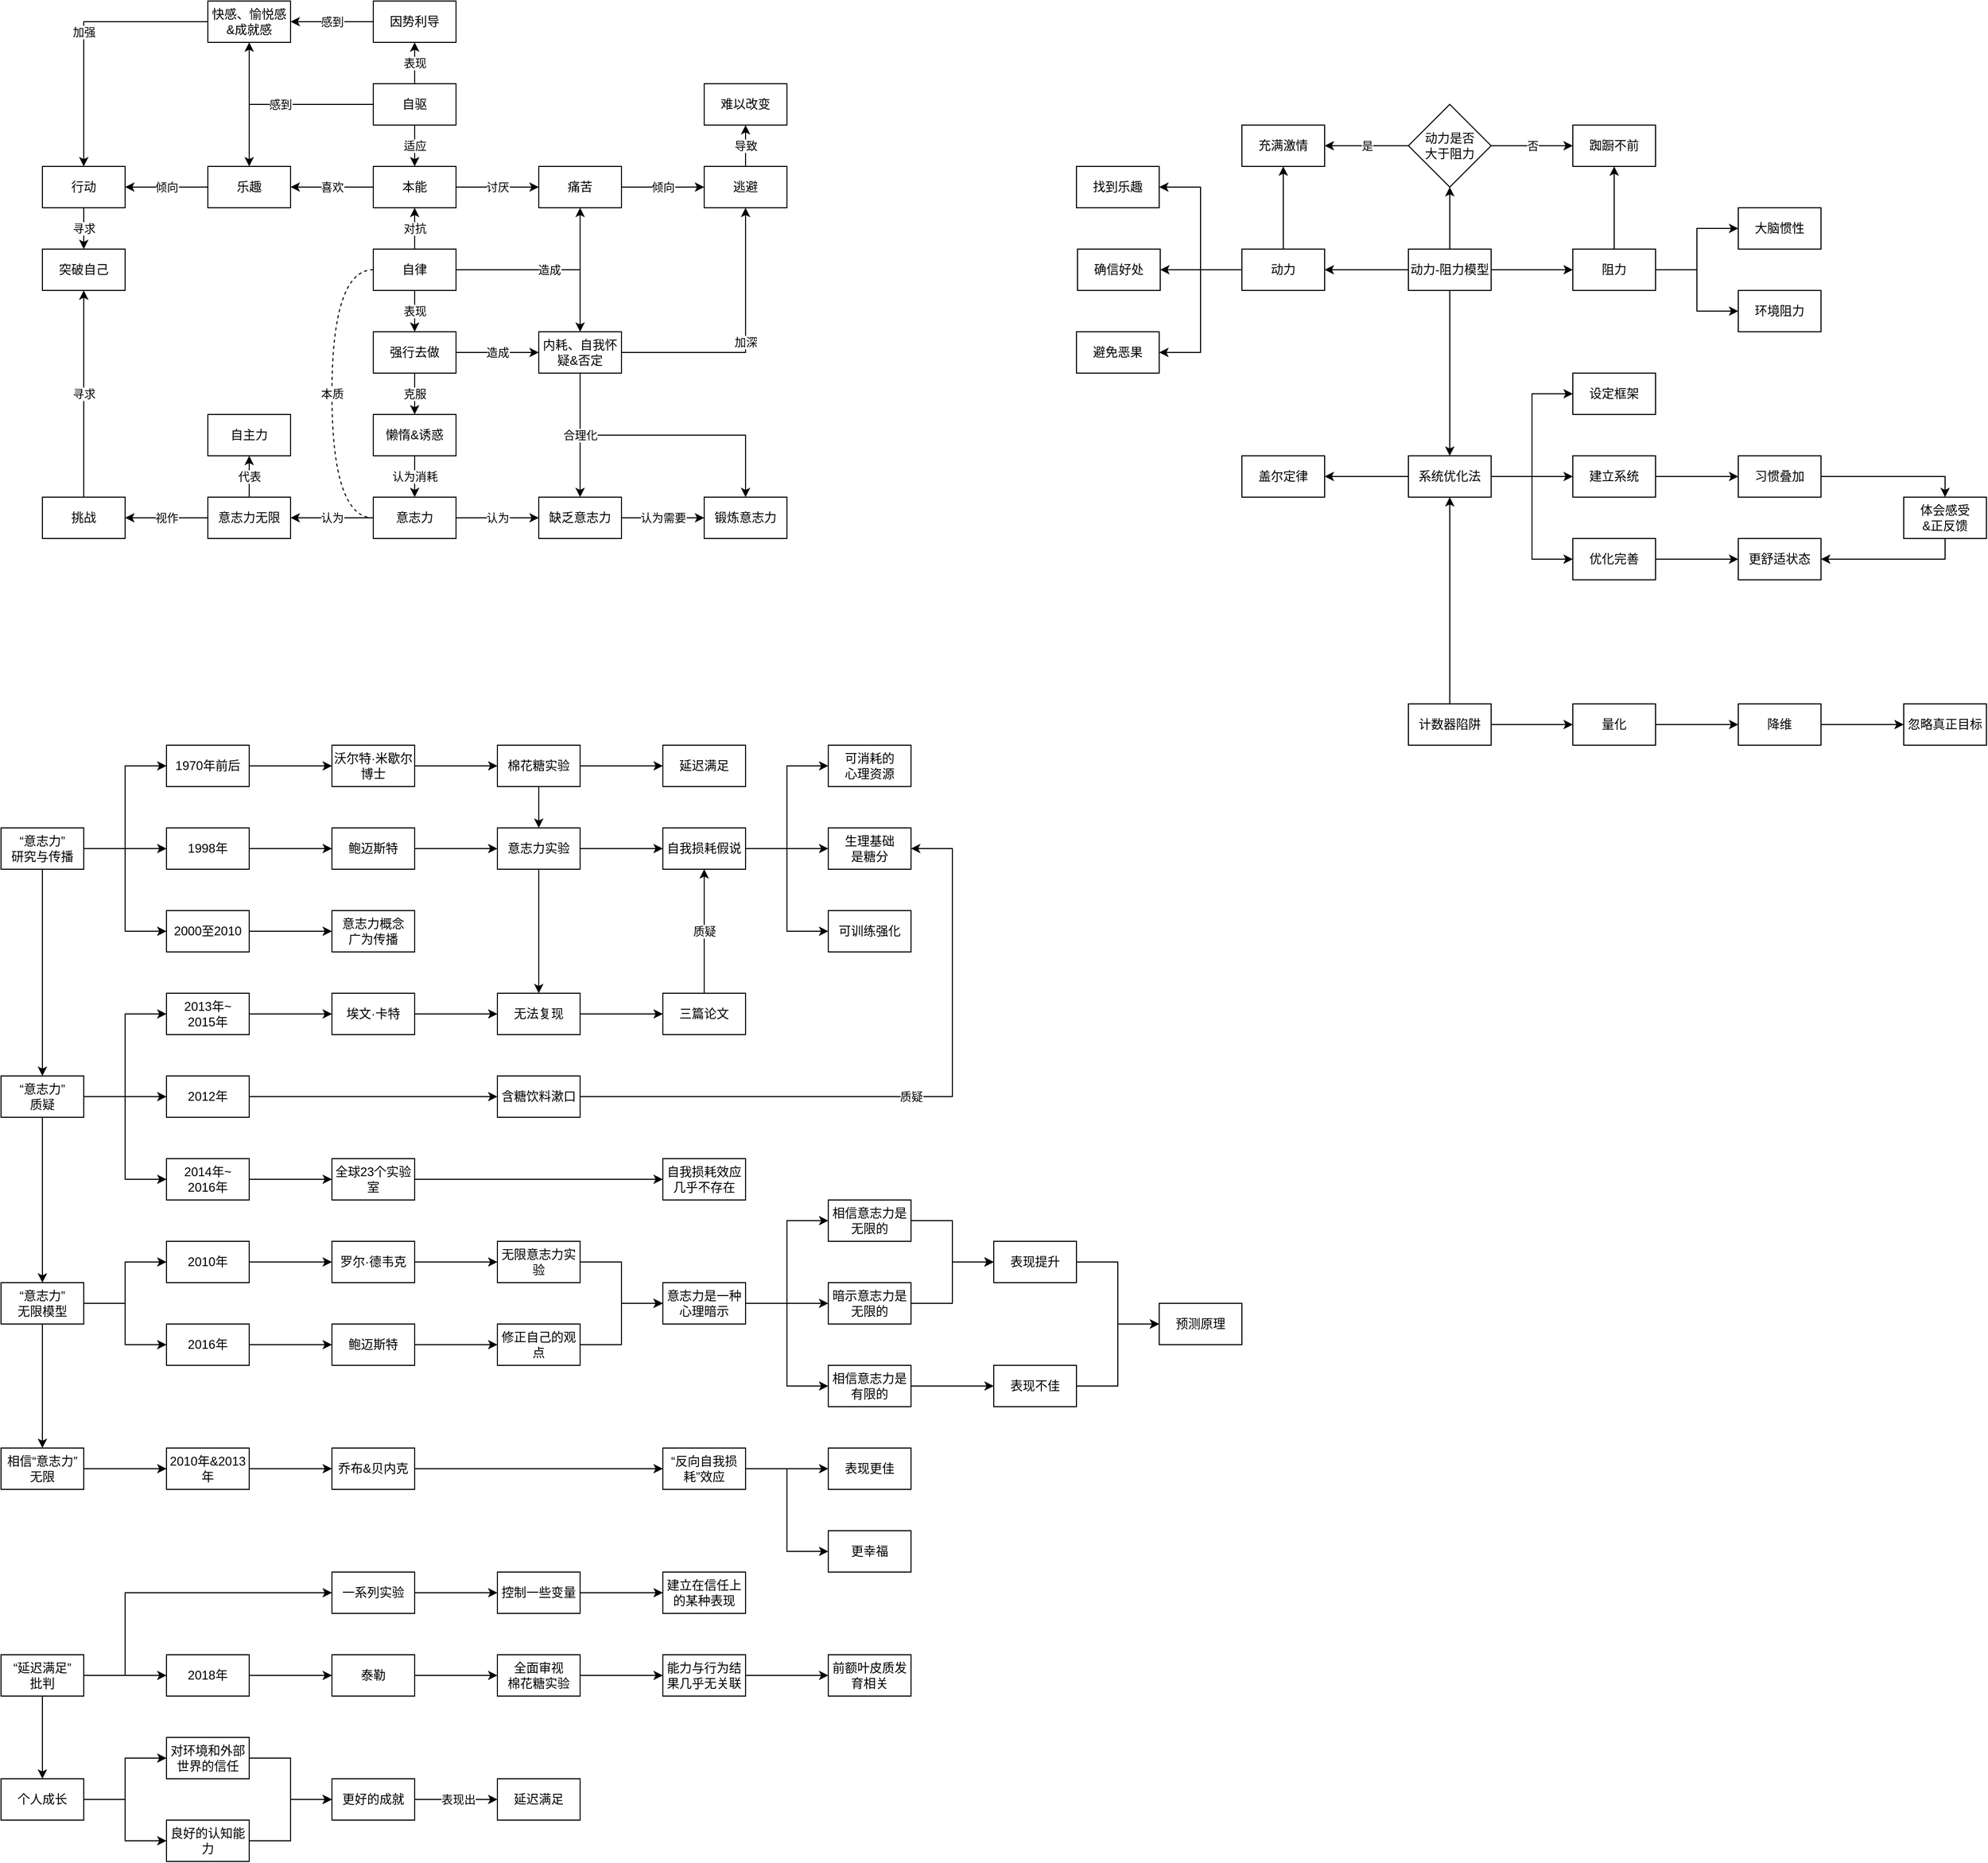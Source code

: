 <mxfile version="24.2.5" type="github">
  <diagram name="第 1 页" id="vI0Hot8flg9EuHW8-VnE">
    <mxGraphModel dx="1020" dy="711" grid="1" gridSize="10" guides="1" tooltips="1" connect="1" arrows="1" fold="1" page="1" pageScale="1" pageWidth="827" pageHeight="1169" math="0" shadow="0">
      <root>
        <mxCell id="0" />
        <mxCell id="1" parent="0" />
        <mxCell id="5wOt3SKDSh1R5U5241EJ-4" value="喜欢" style="edgeStyle=orthogonalEdgeStyle;rounded=0;orthogonalLoop=1;jettySize=auto;html=1;" parent="1" source="5wOt3SKDSh1R5U5241EJ-1" target="5wOt3SKDSh1R5U5241EJ-2" edge="1">
          <mxGeometry relative="1" as="geometry" />
        </mxCell>
        <mxCell id="5wOt3SKDSh1R5U5241EJ-7" value="讨厌" style="edgeStyle=orthogonalEdgeStyle;rounded=0;orthogonalLoop=1;jettySize=auto;html=1;" parent="1" source="5wOt3SKDSh1R5U5241EJ-1" target="5wOt3SKDSh1R5U5241EJ-3" edge="1">
          <mxGeometry relative="1" as="geometry" />
        </mxCell>
        <mxCell id="5wOt3SKDSh1R5U5241EJ-1" value="本能" style="rounded=0;whiteSpace=wrap;html=1;" parent="1" vertex="1">
          <mxGeometry x="520" y="240" width="80" height="40" as="geometry" />
        </mxCell>
        <mxCell id="5wOt3SKDSh1R5U5241EJ-31" value="倾向" style="edgeStyle=orthogonalEdgeStyle;rounded=0;orthogonalLoop=1;jettySize=auto;html=1;" parent="1" source="5wOt3SKDSh1R5U5241EJ-2" target="5wOt3SKDSh1R5U5241EJ-5" edge="1">
          <mxGeometry relative="1" as="geometry" />
        </mxCell>
        <mxCell id="5wOt3SKDSh1R5U5241EJ-2" value="乐趣" style="rounded=0;whiteSpace=wrap;html=1;" parent="1" vertex="1">
          <mxGeometry x="360" y="240" width="80" height="40" as="geometry" />
        </mxCell>
        <mxCell id="5wOt3SKDSh1R5U5241EJ-9" value="倾向" style="edgeStyle=orthogonalEdgeStyle;rounded=0;orthogonalLoop=1;jettySize=auto;html=1;" parent="1" source="5wOt3SKDSh1R5U5241EJ-3" target="5wOt3SKDSh1R5U5241EJ-8" edge="1">
          <mxGeometry relative="1" as="geometry" />
        </mxCell>
        <mxCell id="5wOt3SKDSh1R5U5241EJ-3" value="痛苦" style="rounded=0;whiteSpace=wrap;html=1;" parent="1" vertex="1">
          <mxGeometry x="680" y="240" width="80" height="40" as="geometry" />
        </mxCell>
        <mxCell id="5wOt3SKDSh1R5U5241EJ-41" value="寻求" style="edgeStyle=orthogonalEdgeStyle;rounded=0;orthogonalLoop=1;jettySize=auto;html=1;" parent="1" source="5wOt3SKDSh1R5U5241EJ-5" target="5wOt3SKDSh1R5U5241EJ-26" edge="1">
          <mxGeometry relative="1" as="geometry" />
        </mxCell>
        <mxCell id="5wOt3SKDSh1R5U5241EJ-5" value="行动" style="rounded=0;whiteSpace=wrap;html=1;" parent="1" vertex="1">
          <mxGeometry x="200" y="240" width="80" height="40" as="geometry" />
        </mxCell>
        <mxCell id="5wOt3SKDSh1R5U5241EJ-23" value="导致" style="edgeStyle=orthogonalEdgeStyle;rounded=0;orthogonalLoop=1;jettySize=auto;html=1;" parent="1" source="5wOt3SKDSh1R5U5241EJ-8" target="5wOt3SKDSh1R5U5241EJ-22" edge="1">
          <mxGeometry relative="1" as="geometry" />
        </mxCell>
        <mxCell id="5wOt3SKDSh1R5U5241EJ-8" value="逃避" style="rounded=0;whiteSpace=wrap;html=1;" parent="1" vertex="1">
          <mxGeometry x="840" y="240" width="80" height="40" as="geometry" />
        </mxCell>
        <mxCell id="5wOt3SKDSh1R5U5241EJ-11" value="对抗" style="edgeStyle=orthogonalEdgeStyle;rounded=0;orthogonalLoop=1;jettySize=auto;html=1;entryX=0.5;entryY=1;entryDx=0;entryDy=0;" parent="1" source="5wOt3SKDSh1R5U5241EJ-10" target="5wOt3SKDSh1R5U5241EJ-1" edge="1">
          <mxGeometry relative="1" as="geometry" />
        </mxCell>
        <mxCell id="5wOt3SKDSh1R5U5241EJ-16" value="表现" style="edgeStyle=orthogonalEdgeStyle;rounded=0;orthogonalLoop=1;jettySize=auto;html=1;" parent="1" source="5wOt3SKDSh1R5U5241EJ-10" target="5wOt3SKDSh1R5U5241EJ-15" edge="1">
          <mxGeometry relative="1" as="geometry" />
        </mxCell>
        <mxCell id="5wOt3SKDSh1R5U5241EJ-19" style="edgeStyle=orthogonalEdgeStyle;rounded=0;orthogonalLoop=1;jettySize=auto;html=1;" parent="1" source="5wOt3SKDSh1R5U5241EJ-10" target="5wOt3SKDSh1R5U5241EJ-3" edge="1">
          <mxGeometry relative="1" as="geometry" />
        </mxCell>
        <mxCell id="5wOt3SKDSh1R5U5241EJ-20" value="造成" style="edgeStyle=orthogonalEdgeStyle;rounded=0;orthogonalLoop=1;jettySize=auto;html=1;" parent="1" source="5wOt3SKDSh1R5U5241EJ-10" target="5wOt3SKDSh1R5U5241EJ-17" edge="1">
          <mxGeometry relative="1" as="geometry" />
        </mxCell>
        <mxCell id="5wOt3SKDSh1R5U5241EJ-56" value="本质" style="edgeStyle=orthogonalEdgeStyle;rounded=0;orthogonalLoop=1;jettySize=auto;html=1;entryX=0;entryY=0.5;entryDx=0;entryDy=0;curved=1;dashed=1;exitX=0;exitY=0.5;exitDx=0;exitDy=0;endArrow=none;endFill=0;" parent="1" source="5wOt3SKDSh1R5U5241EJ-10" target="5wOt3SKDSh1R5U5241EJ-42" edge="1">
          <mxGeometry relative="1" as="geometry">
            <Array as="points">
              <mxPoint x="480" y="340" />
              <mxPoint x="480" y="580" />
            </Array>
          </mxGeometry>
        </mxCell>
        <mxCell id="5wOt3SKDSh1R5U5241EJ-10" value="自律" style="rounded=0;whiteSpace=wrap;html=1;" parent="1" vertex="1">
          <mxGeometry x="520" y="320" width="80" height="40" as="geometry" />
        </mxCell>
        <mxCell id="5wOt3SKDSh1R5U5241EJ-40" value="造成" style="edgeStyle=orthogonalEdgeStyle;rounded=0;orthogonalLoop=1;jettySize=auto;html=1;" parent="1" source="5wOt3SKDSh1R5U5241EJ-15" target="5wOt3SKDSh1R5U5241EJ-17" edge="1">
          <mxGeometry relative="1" as="geometry" />
        </mxCell>
        <mxCell id="5wOt3SKDSh1R5U5241EJ-50" value="克服" style="edgeStyle=orthogonalEdgeStyle;rounded=0;orthogonalLoop=1;jettySize=auto;html=1;" parent="1" source="5wOt3SKDSh1R5U5241EJ-15" target="5wOt3SKDSh1R5U5241EJ-45" edge="1">
          <mxGeometry relative="1" as="geometry" />
        </mxCell>
        <mxCell id="5wOt3SKDSh1R5U5241EJ-15" value="强行去做" style="rounded=0;whiteSpace=wrap;html=1;" parent="1" vertex="1">
          <mxGeometry x="520" y="400" width="80" height="40" as="geometry" />
        </mxCell>
        <mxCell id="5wOt3SKDSh1R5U5241EJ-30" value="加深" style="edgeStyle=orthogonalEdgeStyle;rounded=0;orthogonalLoop=1;jettySize=auto;html=1;entryX=0.5;entryY=1;entryDx=0;entryDy=0;" parent="1" source="5wOt3SKDSh1R5U5241EJ-17" target="5wOt3SKDSh1R5U5241EJ-8" edge="1">
          <mxGeometry relative="1" as="geometry" />
        </mxCell>
        <mxCell id="CYXBkTmdqxuOigH0eTCY-18" style="edgeStyle=orthogonalEdgeStyle;rounded=0;orthogonalLoop=1;jettySize=auto;html=1;" parent="1" source="5wOt3SKDSh1R5U5241EJ-17" target="CYXBkTmdqxuOigH0eTCY-16" edge="1">
          <mxGeometry relative="1" as="geometry">
            <Array as="points">
              <mxPoint x="720" y="500" />
              <mxPoint x="880" y="500" />
            </Array>
          </mxGeometry>
        </mxCell>
        <mxCell id="5wOt3SKDSh1R5U5241EJ-17" value="内耗、自我怀疑&amp;amp;否定" style="rounded=0;whiteSpace=wrap;html=1;" parent="1" vertex="1">
          <mxGeometry x="680" y="400" width="80" height="40" as="geometry" />
        </mxCell>
        <mxCell id="5wOt3SKDSh1R5U5241EJ-22" value="难以改变" style="rounded=0;whiteSpace=wrap;html=1;" parent="1" vertex="1">
          <mxGeometry x="840" y="160" width="80" height="40" as="geometry" />
        </mxCell>
        <mxCell id="5wOt3SKDSh1R5U5241EJ-25" value="适应" style="edgeStyle=orthogonalEdgeStyle;rounded=0;orthogonalLoop=1;jettySize=auto;html=1;" parent="1" source="5wOt3SKDSh1R5U5241EJ-24" target="5wOt3SKDSh1R5U5241EJ-1" edge="1">
          <mxGeometry relative="1" as="geometry" />
        </mxCell>
        <mxCell id="5wOt3SKDSh1R5U5241EJ-29" value="表现" style="edgeStyle=orthogonalEdgeStyle;rounded=0;orthogonalLoop=1;jettySize=auto;html=1;" parent="1" source="5wOt3SKDSh1R5U5241EJ-24" target="5wOt3SKDSh1R5U5241EJ-28" edge="1">
          <mxGeometry relative="1" as="geometry" />
        </mxCell>
        <mxCell id="5wOt3SKDSh1R5U5241EJ-34" style="edgeStyle=orthogonalEdgeStyle;rounded=0;orthogonalLoop=1;jettySize=auto;html=1;" parent="1" source="5wOt3SKDSh1R5U5241EJ-24" target="5wOt3SKDSh1R5U5241EJ-33" edge="1">
          <mxGeometry relative="1" as="geometry" />
        </mxCell>
        <mxCell id="5wOt3SKDSh1R5U5241EJ-35" value="感到" style="edgeStyle=orthogonalEdgeStyle;rounded=0;orthogonalLoop=1;jettySize=auto;html=1;" parent="1" source="5wOt3SKDSh1R5U5241EJ-24" target="5wOt3SKDSh1R5U5241EJ-2" edge="1">
          <mxGeometry relative="1" as="geometry" />
        </mxCell>
        <mxCell id="5wOt3SKDSh1R5U5241EJ-24" value="自驱" style="rounded=0;whiteSpace=wrap;html=1;" parent="1" vertex="1">
          <mxGeometry x="520" y="160" width="80" height="40" as="geometry" />
        </mxCell>
        <mxCell id="5wOt3SKDSh1R5U5241EJ-26" value="突破自己" style="rounded=0;whiteSpace=wrap;html=1;" parent="1" vertex="1">
          <mxGeometry x="200" y="320" width="80" height="40" as="geometry" />
        </mxCell>
        <mxCell id="5wOt3SKDSh1R5U5241EJ-39" value="感到" style="edgeStyle=orthogonalEdgeStyle;rounded=0;orthogonalLoop=1;jettySize=auto;html=1;" parent="1" source="5wOt3SKDSh1R5U5241EJ-28" target="5wOt3SKDSh1R5U5241EJ-33" edge="1">
          <mxGeometry relative="1" as="geometry">
            <mxPoint as="offset" />
          </mxGeometry>
        </mxCell>
        <mxCell id="5wOt3SKDSh1R5U5241EJ-28" value="因势利导" style="rounded=0;whiteSpace=wrap;html=1;" parent="1" vertex="1">
          <mxGeometry x="520" y="80" width="80" height="40" as="geometry" />
        </mxCell>
        <mxCell id="5wOt3SKDSh1R5U5241EJ-37" value="加强" style="edgeStyle=orthogonalEdgeStyle;rounded=0;orthogonalLoop=1;jettySize=auto;html=1;entryX=0.5;entryY=0;entryDx=0;entryDy=0;" parent="1" source="5wOt3SKDSh1R5U5241EJ-33" target="5wOt3SKDSh1R5U5241EJ-5" edge="1">
          <mxGeometry relative="1" as="geometry" />
        </mxCell>
        <mxCell id="5wOt3SKDSh1R5U5241EJ-33" value="快感、愉悦感&amp;amp;成就感" style="rounded=0;whiteSpace=wrap;html=1;" parent="1" vertex="1">
          <mxGeometry x="360" y="80" width="80" height="40" as="geometry" />
        </mxCell>
        <mxCell id="5wOt3SKDSh1R5U5241EJ-54" value="认为" style="edgeStyle=orthogonalEdgeStyle;rounded=0;orthogonalLoop=1;jettySize=auto;html=1;" parent="1" source="5wOt3SKDSh1R5U5241EJ-42" target="5wOt3SKDSh1R5U5241EJ-52" edge="1">
          <mxGeometry relative="1" as="geometry" />
        </mxCell>
        <mxCell id="CYXBkTmdqxuOigH0eTCY-25" value="认为" style="edgeStyle=orthogonalEdgeStyle;rounded=0;orthogonalLoop=1;jettySize=auto;html=1;" parent="1" source="5wOt3SKDSh1R5U5241EJ-42" target="CYXBkTmdqxuOigH0eTCY-19" edge="1">
          <mxGeometry relative="1" as="geometry" />
        </mxCell>
        <mxCell id="5wOt3SKDSh1R5U5241EJ-42" value="意志力" style="rounded=0;whiteSpace=wrap;html=1;" parent="1" vertex="1">
          <mxGeometry x="520" y="560" width="80" height="40" as="geometry" />
        </mxCell>
        <mxCell id="5wOt3SKDSh1R5U5241EJ-51" value="认为消耗" style="edgeStyle=orthogonalEdgeStyle;rounded=0;orthogonalLoop=1;jettySize=auto;html=1;entryX=0.5;entryY=0;entryDx=0;entryDy=0;" parent="1" source="5wOt3SKDSh1R5U5241EJ-45" target="5wOt3SKDSh1R5U5241EJ-42" edge="1">
          <mxGeometry relative="1" as="geometry" />
        </mxCell>
        <mxCell id="5wOt3SKDSh1R5U5241EJ-45" value="懒惰&amp;amp;诱惑" style="rounded=0;whiteSpace=wrap;html=1;" parent="1" vertex="1">
          <mxGeometry x="520" y="480" width="80" height="40" as="geometry" />
        </mxCell>
        <mxCell id="iqPyQYdThvnjUmFii1H7-35" value="认为需要" style="edgeStyle=orthogonalEdgeStyle;rounded=0;orthogonalLoop=1;jettySize=auto;html=1;" parent="1" source="5wOt3SKDSh1R5U5241EJ-52" target="CYXBkTmdqxuOigH0eTCY-16" edge="1">
          <mxGeometry relative="1" as="geometry" />
        </mxCell>
        <mxCell id="5wOt3SKDSh1R5U5241EJ-52" value="缺乏意志力" style="rounded=0;whiteSpace=wrap;html=1;" parent="1" vertex="1">
          <mxGeometry x="680" y="560" width="80" height="40" as="geometry" />
        </mxCell>
        <mxCell id="r_JY-nAluyDko84ScY_F-2" style="edgeStyle=orthogonalEdgeStyle;rounded=0;orthogonalLoop=1;jettySize=auto;html=1;entryX=0;entryY=0.5;entryDx=0;entryDy=0;" parent="1" source="5wOt3SKDSh1R5U5241EJ-58" target="5wOt3SKDSh1R5U5241EJ-59" edge="1">
          <mxGeometry relative="1" as="geometry" />
        </mxCell>
        <mxCell id="r_JY-nAluyDko84ScY_F-3" style="edgeStyle=orthogonalEdgeStyle;rounded=0;orthogonalLoop=1;jettySize=auto;html=1;" parent="1" source="5wOt3SKDSh1R5U5241EJ-58" target="5wOt3SKDSh1R5U5241EJ-60" edge="1">
          <mxGeometry relative="1" as="geometry" />
        </mxCell>
        <mxCell id="r_JY-nAluyDko84ScY_F-4" style="edgeStyle=orthogonalEdgeStyle;rounded=0;orthogonalLoop=1;jettySize=auto;html=1;entryX=0;entryY=0.5;entryDx=0;entryDy=0;" parent="1" source="5wOt3SKDSh1R5U5241EJ-58" target="5wOt3SKDSh1R5U5241EJ-61" edge="1">
          <mxGeometry relative="1" as="geometry" />
        </mxCell>
        <mxCell id="CYXBkTmdqxuOigH0eTCY-27" style="edgeStyle=orthogonalEdgeStyle;rounded=0;orthogonalLoop=1;jettySize=auto;html=1;" parent="1" source="5wOt3SKDSh1R5U5241EJ-58" target="r_JY-nAluyDko84ScY_F-55" edge="1">
          <mxGeometry relative="1" as="geometry" />
        </mxCell>
        <mxCell id="5wOt3SKDSh1R5U5241EJ-58" value="“意志力”&lt;br&gt;研究与传播" style="rounded=0;whiteSpace=wrap;html=1;" parent="1" vertex="1">
          <mxGeometry x="160" y="880" width="80" height="40" as="geometry" />
        </mxCell>
        <mxCell id="5wOt3SKDSh1R5U5241EJ-73" style="edgeStyle=orthogonalEdgeStyle;rounded=0;orthogonalLoop=1;jettySize=auto;html=1;" parent="1" source="5wOt3SKDSh1R5U5241EJ-59" target="5wOt3SKDSh1R5U5241EJ-62" edge="1">
          <mxGeometry relative="1" as="geometry" />
        </mxCell>
        <mxCell id="5wOt3SKDSh1R5U5241EJ-59" value="1970年前后" style="rounded=0;whiteSpace=wrap;html=1;" parent="1" vertex="1">
          <mxGeometry x="320" y="800" width="80" height="40" as="geometry" />
        </mxCell>
        <mxCell id="5wOt3SKDSh1R5U5241EJ-70" style="edgeStyle=orthogonalEdgeStyle;rounded=0;orthogonalLoop=1;jettySize=auto;html=1;" parent="1" source="5wOt3SKDSh1R5U5241EJ-60" target="5wOt3SKDSh1R5U5241EJ-65" edge="1">
          <mxGeometry relative="1" as="geometry" />
        </mxCell>
        <mxCell id="5wOt3SKDSh1R5U5241EJ-60" value="1998年" style="rounded=0;whiteSpace=wrap;html=1;" parent="1" vertex="1">
          <mxGeometry x="320" y="880" width="80" height="40" as="geometry" />
        </mxCell>
        <mxCell id="5wOt3SKDSh1R5U5241EJ-69" style="edgeStyle=orthogonalEdgeStyle;rounded=0;orthogonalLoop=1;jettySize=auto;html=1;entryX=0;entryY=0.5;entryDx=0;entryDy=0;" parent="1" source="5wOt3SKDSh1R5U5241EJ-61" target="5wOt3SKDSh1R5U5241EJ-68" edge="1">
          <mxGeometry relative="1" as="geometry" />
        </mxCell>
        <mxCell id="5wOt3SKDSh1R5U5241EJ-61" value="2000至2010" style="rounded=0;whiteSpace=wrap;html=1;" parent="1" vertex="1">
          <mxGeometry x="320" y="960" width="80" height="40" as="geometry" />
        </mxCell>
        <mxCell id="5wOt3SKDSh1R5U5241EJ-74" style="edgeStyle=orthogonalEdgeStyle;rounded=0;orthogonalLoop=1;jettySize=auto;html=1;" parent="1" source="5wOt3SKDSh1R5U5241EJ-62" target="5wOt3SKDSh1R5U5241EJ-63" edge="1">
          <mxGeometry relative="1" as="geometry" />
        </mxCell>
        <mxCell id="5wOt3SKDSh1R5U5241EJ-62" value="沃尔特·米歇尔博士" style="rounded=0;whiteSpace=wrap;html=1;" parent="1" vertex="1">
          <mxGeometry x="480" y="800" width="80" height="40" as="geometry" />
        </mxCell>
        <mxCell id="5wOt3SKDSh1R5U5241EJ-75" style="edgeStyle=orthogonalEdgeStyle;rounded=0;orthogonalLoop=1;jettySize=auto;html=1;" parent="1" source="5wOt3SKDSh1R5U5241EJ-63" target="5wOt3SKDSh1R5U5241EJ-64" edge="1">
          <mxGeometry relative="1" as="geometry" />
        </mxCell>
        <mxCell id="5wOt3SKDSh1R5U5241EJ-76" style="edgeStyle=orthogonalEdgeStyle;rounded=0;orthogonalLoop=1;jettySize=auto;html=1;" parent="1" source="5wOt3SKDSh1R5U5241EJ-63" target="5wOt3SKDSh1R5U5241EJ-67" edge="1">
          <mxGeometry relative="1" as="geometry" />
        </mxCell>
        <mxCell id="5wOt3SKDSh1R5U5241EJ-63" value="棉花糖实验" style="rounded=0;whiteSpace=wrap;html=1;" parent="1" vertex="1">
          <mxGeometry x="640" y="800" width="80" height="40" as="geometry" />
        </mxCell>
        <mxCell id="5wOt3SKDSh1R5U5241EJ-64" value="延迟满足" style="rounded=0;whiteSpace=wrap;html=1;" parent="1" vertex="1">
          <mxGeometry x="800" y="800" width="80" height="40" as="geometry" />
        </mxCell>
        <mxCell id="5wOt3SKDSh1R5U5241EJ-71" style="edgeStyle=orthogonalEdgeStyle;rounded=0;orthogonalLoop=1;jettySize=auto;html=1;entryX=0;entryY=0.5;entryDx=0;entryDy=0;" parent="1" source="5wOt3SKDSh1R5U5241EJ-65" target="5wOt3SKDSh1R5U5241EJ-67" edge="1">
          <mxGeometry relative="1" as="geometry" />
        </mxCell>
        <mxCell id="5wOt3SKDSh1R5U5241EJ-65" value="鲍迈斯特" style="rounded=0;whiteSpace=wrap;html=1;" parent="1" vertex="1">
          <mxGeometry x="480" y="880" width="80" height="40" as="geometry" />
        </mxCell>
        <mxCell id="5wOt3SKDSh1R5U5241EJ-81" style="edgeStyle=orthogonalEdgeStyle;rounded=0;orthogonalLoop=1;jettySize=auto;html=1;entryX=0;entryY=0.5;entryDx=0;entryDy=0;" parent="1" source="5wOt3SKDSh1R5U5241EJ-66" target="5wOt3SKDSh1R5U5241EJ-78" edge="1">
          <mxGeometry relative="1" as="geometry" />
        </mxCell>
        <mxCell id="5wOt3SKDSh1R5U5241EJ-82" style="edgeStyle=orthogonalEdgeStyle;rounded=0;orthogonalLoop=1;jettySize=auto;html=1;" parent="1" source="5wOt3SKDSh1R5U5241EJ-66" target="5wOt3SKDSh1R5U5241EJ-79" edge="1">
          <mxGeometry relative="1" as="geometry" />
        </mxCell>
        <mxCell id="5wOt3SKDSh1R5U5241EJ-83" style="edgeStyle=orthogonalEdgeStyle;rounded=0;orthogonalLoop=1;jettySize=auto;html=1;entryX=0;entryY=0.5;entryDx=0;entryDy=0;" parent="1" source="5wOt3SKDSh1R5U5241EJ-66" target="5wOt3SKDSh1R5U5241EJ-80" edge="1">
          <mxGeometry relative="1" as="geometry" />
        </mxCell>
        <mxCell id="5wOt3SKDSh1R5U5241EJ-66" value="自我损耗假说" style="rounded=0;whiteSpace=wrap;html=1;" parent="1" vertex="1">
          <mxGeometry x="800" y="880" width="80" height="40" as="geometry" />
        </mxCell>
        <mxCell id="5wOt3SKDSh1R5U5241EJ-72" style="edgeStyle=orthogonalEdgeStyle;rounded=0;orthogonalLoop=1;jettySize=auto;html=1;entryX=0;entryY=0.5;entryDx=0;entryDy=0;" parent="1" source="5wOt3SKDSh1R5U5241EJ-67" target="5wOt3SKDSh1R5U5241EJ-66" edge="1">
          <mxGeometry relative="1" as="geometry" />
        </mxCell>
        <mxCell id="r_JY-nAluyDko84ScY_F-9" style="edgeStyle=orthogonalEdgeStyle;rounded=0;orthogonalLoop=1;jettySize=auto;html=1;" parent="1" source="5wOt3SKDSh1R5U5241EJ-67" target="r_JY-nAluyDko84ScY_F-7" edge="1">
          <mxGeometry relative="1" as="geometry" />
        </mxCell>
        <mxCell id="5wOt3SKDSh1R5U5241EJ-67" value="意志力实验" style="rounded=0;whiteSpace=wrap;html=1;" parent="1" vertex="1">
          <mxGeometry x="640" y="880" width="80" height="40" as="geometry" />
        </mxCell>
        <mxCell id="5wOt3SKDSh1R5U5241EJ-68" value="意志力概念&lt;br&gt;广为传播" style="rounded=0;whiteSpace=wrap;html=1;" parent="1" vertex="1">
          <mxGeometry x="480" y="960" width="80" height="40" as="geometry" />
        </mxCell>
        <mxCell id="5wOt3SKDSh1R5U5241EJ-78" value="可消耗的&lt;br&gt;心理资源" style="rounded=0;whiteSpace=wrap;html=1;" parent="1" vertex="1">
          <mxGeometry x="960" y="800" width="80" height="40" as="geometry" />
        </mxCell>
        <mxCell id="5wOt3SKDSh1R5U5241EJ-79" value="生理基础&lt;br&gt;是糖分" style="rounded=0;whiteSpace=wrap;html=1;" parent="1" vertex="1">
          <mxGeometry x="960" y="880" width="80" height="40" as="geometry" />
        </mxCell>
        <mxCell id="5wOt3SKDSh1R5U5241EJ-80" value="可训练强化" style="rounded=0;whiteSpace=wrap;html=1;" parent="1" vertex="1">
          <mxGeometry x="960" y="960" width="80" height="40" as="geometry" />
        </mxCell>
        <mxCell id="r_JY-nAluyDko84ScY_F-59" style="edgeStyle=orthogonalEdgeStyle;rounded=0;orthogonalLoop=1;jettySize=auto;html=1;entryX=0;entryY=0.5;entryDx=0;entryDy=0;" parent="1" source="r_JY-nAluyDko84ScY_F-1" target="r_JY-nAluyDko84ScY_F-27" edge="1">
          <mxGeometry relative="1" as="geometry" />
        </mxCell>
        <mxCell id="r_JY-nAluyDko84ScY_F-60" style="edgeStyle=orthogonalEdgeStyle;rounded=0;orthogonalLoop=1;jettySize=auto;html=1;" parent="1" source="r_JY-nAluyDko84ScY_F-1" target="r_JY-nAluyDko84ScY_F-48" edge="1">
          <mxGeometry relative="1" as="geometry" />
        </mxCell>
        <mxCell id="CYXBkTmdqxuOigH0eTCY-29" style="edgeStyle=orthogonalEdgeStyle;rounded=0;orthogonalLoop=1;jettySize=auto;html=1;" parent="1" source="r_JY-nAluyDko84ScY_F-1" target="CYXBkTmdqxuOigH0eTCY-1" edge="1">
          <mxGeometry relative="1" as="geometry" />
        </mxCell>
        <mxCell id="r_JY-nAluyDko84ScY_F-1" value="“意志力”&lt;br&gt;无限模型" style="rounded=0;whiteSpace=wrap;html=1;" parent="1" vertex="1">
          <mxGeometry x="160" y="1320" width="80" height="40" as="geometry" />
        </mxCell>
        <mxCell id="r_JY-nAluyDko84ScY_F-11" style="edgeStyle=orthogonalEdgeStyle;rounded=0;orthogonalLoop=1;jettySize=auto;html=1;entryX=0;entryY=0.5;entryDx=0;entryDy=0;" parent="1" source="r_JY-nAluyDko84ScY_F-5" target="r_JY-nAluyDko84ScY_F-6" edge="1">
          <mxGeometry relative="1" as="geometry" />
        </mxCell>
        <mxCell id="r_JY-nAluyDko84ScY_F-5" value="2013年~&lt;br&gt;2015年" style="rounded=0;whiteSpace=wrap;html=1;" parent="1" vertex="1">
          <mxGeometry x="320" y="1040" width="80" height="40" as="geometry" />
        </mxCell>
        <mxCell id="r_JY-nAluyDko84ScY_F-10" style="edgeStyle=orthogonalEdgeStyle;rounded=0;orthogonalLoop=1;jettySize=auto;html=1;entryX=0;entryY=0.5;entryDx=0;entryDy=0;" parent="1" source="r_JY-nAluyDko84ScY_F-6" target="r_JY-nAluyDko84ScY_F-7" edge="1">
          <mxGeometry relative="1" as="geometry" />
        </mxCell>
        <mxCell id="r_JY-nAluyDko84ScY_F-6" value="埃文·卡特" style="rounded=0;whiteSpace=wrap;html=1;" parent="1" vertex="1">
          <mxGeometry x="480" y="1040" width="80" height="40" as="geometry" />
        </mxCell>
        <mxCell id="r_JY-nAluyDko84ScY_F-12" style="edgeStyle=orthogonalEdgeStyle;rounded=0;orthogonalLoop=1;jettySize=auto;html=1;" parent="1" source="r_JY-nAluyDko84ScY_F-7" target="r_JY-nAluyDko84ScY_F-8" edge="1">
          <mxGeometry relative="1" as="geometry" />
        </mxCell>
        <mxCell id="r_JY-nAluyDko84ScY_F-7" value="无法复现" style="rounded=0;whiteSpace=wrap;html=1;" parent="1" vertex="1">
          <mxGeometry x="640" y="1040" width="80" height="40" as="geometry" />
        </mxCell>
        <mxCell id="r_JY-nAluyDko84ScY_F-13" value="质疑" style="edgeStyle=orthogonalEdgeStyle;rounded=0;orthogonalLoop=1;jettySize=auto;html=1;entryX=0.5;entryY=1;entryDx=0;entryDy=0;" parent="1" source="r_JY-nAluyDko84ScY_F-8" target="5wOt3SKDSh1R5U5241EJ-66" edge="1">
          <mxGeometry relative="1" as="geometry" />
        </mxCell>
        <mxCell id="r_JY-nAluyDko84ScY_F-8" value="三篇论文" style="rounded=0;whiteSpace=wrap;html=1;" parent="1" vertex="1">
          <mxGeometry x="800" y="1040" width="80" height="40" as="geometry" />
        </mxCell>
        <mxCell id="r_JY-nAluyDko84ScY_F-20" style="edgeStyle=orthogonalEdgeStyle;rounded=0;orthogonalLoop=1;jettySize=auto;html=1;entryX=0;entryY=0.5;entryDx=0;entryDy=0;" parent="1" source="r_JY-nAluyDko84ScY_F-15" target="r_JY-nAluyDko84ScY_F-16" edge="1">
          <mxGeometry relative="1" as="geometry" />
        </mxCell>
        <mxCell id="r_JY-nAluyDko84ScY_F-15" value="2012年" style="rounded=0;whiteSpace=wrap;html=1;" parent="1" vertex="1">
          <mxGeometry x="320" y="1120" width="80" height="40" as="geometry" />
        </mxCell>
        <mxCell id="r_JY-nAluyDko84ScY_F-21" value="质疑" style="edgeStyle=orthogonalEdgeStyle;rounded=0;orthogonalLoop=1;jettySize=auto;html=1;entryX=1;entryY=0.5;entryDx=0;entryDy=0;" parent="1" source="r_JY-nAluyDko84ScY_F-16" target="5wOt3SKDSh1R5U5241EJ-79" edge="1">
          <mxGeometry relative="1" as="geometry">
            <Array as="points">
              <mxPoint x="1080" y="1140" />
              <mxPoint x="1080" y="900" />
            </Array>
          </mxGeometry>
        </mxCell>
        <mxCell id="r_JY-nAluyDko84ScY_F-16" value="含糖饮料漱口" style="rounded=0;whiteSpace=wrap;html=1;" parent="1" vertex="1">
          <mxGeometry x="640" y="1120" width="80" height="40" as="geometry" />
        </mxCell>
        <mxCell id="r_JY-nAluyDko84ScY_F-25" style="edgeStyle=orthogonalEdgeStyle;rounded=0;orthogonalLoop=1;jettySize=auto;html=1;entryX=0;entryY=0.5;entryDx=0;entryDy=0;" parent="1" source="r_JY-nAluyDko84ScY_F-22" target="r_JY-nAluyDko84ScY_F-23" edge="1">
          <mxGeometry relative="1" as="geometry" />
        </mxCell>
        <mxCell id="r_JY-nAluyDko84ScY_F-22" value="2014年~&lt;br&gt;2016年" style="rounded=0;whiteSpace=wrap;html=1;" parent="1" vertex="1">
          <mxGeometry x="320" y="1200" width="80" height="40" as="geometry" />
        </mxCell>
        <mxCell id="r_JY-nAluyDko84ScY_F-26" style="edgeStyle=orthogonalEdgeStyle;rounded=0;orthogonalLoop=1;jettySize=auto;html=1;" parent="1" source="r_JY-nAluyDko84ScY_F-23" target="r_JY-nAluyDko84ScY_F-24" edge="1">
          <mxGeometry relative="1" as="geometry" />
        </mxCell>
        <mxCell id="r_JY-nAluyDko84ScY_F-23" value="全球23个实验室" style="rounded=0;whiteSpace=wrap;html=1;" parent="1" vertex="1">
          <mxGeometry x="480" y="1200" width="80" height="40" as="geometry" />
        </mxCell>
        <mxCell id="r_JY-nAluyDko84ScY_F-24" value="自我损耗效应几乎不存在" style="rounded=0;whiteSpace=wrap;html=1;" parent="1" vertex="1">
          <mxGeometry x="800" y="1200" width="80" height="40" as="geometry" />
        </mxCell>
        <mxCell id="r_JY-nAluyDko84ScY_F-29" style="edgeStyle=orthogonalEdgeStyle;rounded=0;orthogonalLoop=1;jettySize=auto;html=1;" parent="1" source="r_JY-nAluyDko84ScY_F-27" target="r_JY-nAluyDko84ScY_F-28" edge="1">
          <mxGeometry relative="1" as="geometry" />
        </mxCell>
        <mxCell id="r_JY-nAluyDko84ScY_F-27" value="2010年" style="rounded=0;whiteSpace=wrap;html=1;" parent="1" vertex="1">
          <mxGeometry x="320" y="1280" width="80" height="40" as="geometry" />
        </mxCell>
        <mxCell id="r_JY-nAluyDko84ScY_F-31" style="edgeStyle=orthogonalEdgeStyle;rounded=0;orthogonalLoop=1;jettySize=auto;html=1;entryX=0;entryY=0.5;entryDx=0;entryDy=0;" parent="1" source="r_JY-nAluyDko84ScY_F-28" target="r_JY-nAluyDko84ScY_F-30" edge="1">
          <mxGeometry relative="1" as="geometry" />
        </mxCell>
        <mxCell id="r_JY-nAluyDko84ScY_F-28" value="罗尔·德韦克" style="rounded=0;whiteSpace=wrap;html=1;" parent="1" vertex="1">
          <mxGeometry x="480" y="1280" width="80" height="40" as="geometry" />
        </mxCell>
        <mxCell id="r_JY-nAluyDko84ScY_F-33" style="edgeStyle=orthogonalEdgeStyle;rounded=0;orthogonalLoop=1;jettySize=auto;html=1;" parent="1" source="r_JY-nAluyDko84ScY_F-30" target="r_JY-nAluyDko84ScY_F-32" edge="1">
          <mxGeometry relative="1" as="geometry" />
        </mxCell>
        <mxCell id="r_JY-nAluyDko84ScY_F-30" value="无限意志力实验" style="rounded=0;whiteSpace=wrap;html=1;" parent="1" vertex="1">
          <mxGeometry x="640" y="1280" width="80" height="40" as="geometry" />
        </mxCell>
        <mxCell id="r_JY-nAluyDko84ScY_F-37" style="edgeStyle=orthogonalEdgeStyle;rounded=0;orthogonalLoop=1;jettySize=auto;html=1;entryX=0;entryY=0.5;entryDx=0;entryDy=0;" parent="1" source="r_JY-nAluyDko84ScY_F-32" target="r_JY-nAluyDko84ScY_F-34" edge="1">
          <mxGeometry relative="1" as="geometry" />
        </mxCell>
        <mxCell id="r_JY-nAluyDko84ScY_F-38" style="edgeStyle=orthogonalEdgeStyle;rounded=0;orthogonalLoop=1;jettySize=auto;html=1;" parent="1" source="r_JY-nAluyDko84ScY_F-32" target="r_JY-nAluyDko84ScY_F-35" edge="1">
          <mxGeometry relative="1" as="geometry" />
        </mxCell>
        <mxCell id="r_JY-nAluyDko84ScY_F-39" style="edgeStyle=orthogonalEdgeStyle;rounded=0;orthogonalLoop=1;jettySize=auto;html=1;entryX=0;entryY=0.5;entryDx=0;entryDy=0;" parent="1" source="r_JY-nAluyDko84ScY_F-32" target="r_JY-nAluyDko84ScY_F-36" edge="1">
          <mxGeometry relative="1" as="geometry" />
        </mxCell>
        <mxCell id="r_JY-nAluyDko84ScY_F-32" value="意志力是一种心理暗示" style="rounded=0;whiteSpace=wrap;html=1;" parent="1" vertex="1">
          <mxGeometry x="800" y="1320" width="80" height="40" as="geometry" />
        </mxCell>
        <mxCell id="r_JY-nAluyDko84ScY_F-42" style="edgeStyle=orthogonalEdgeStyle;rounded=0;orthogonalLoop=1;jettySize=auto;html=1;entryX=0;entryY=0.5;entryDx=0;entryDy=0;" parent="1" source="r_JY-nAluyDko84ScY_F-34" target="r_JY-nAluyDko84ScY_F-40" edge="1">
          <mxGeometry relative="1" as="geometry" />
        </mxCell>
        <mxCell id="r_JY-nAluyDko84ScY_F-34" value="相信意志力是无限的" style="rounded=0;whiteSpace=wrap;html=1;" parent="1" vertex="1">
          <mxGeometry x="960" y="1240" width="80" height="40" as="geometry" />
        </mxCell>
        <mxCell id="r_JY-nAluyDko84ScY_F-41" style="edgeStyle=orthogonalEdgeStyle;rounded=0;orthogonalLoop=1;jettySize=auto;html=1;" parent="1" source="r_JY-nAluyDko84ScY_F-35" target="r_JY-nAluyDko84ScY_F-40" edge="1">
          <mxGeometry relative="1" as="geometry" />
        </mxCell>
        <mxCell id="r_JY-nAluyDko84ScY_F-35" value="暗示意志力是无限的" style="rounded=0;whiteSpace=wrap;html=1;" parent="1" vertex="1">
          <mxGeometry x="960" y="1320" width="80" height="40" as="geometry" />
        </mxCell>
        <mxCell id="r_JY-nAluyDko84ScY_F-44" style="edgeStyle=orthogonalEdgeStyle;rounded=0;orthogonalLoop=1;jettySize=auto;html=1;" parent="1" source="r_JY-nAluyDko84ScY_F-36" target="r_JY-nAluyDko84ScY_F-43" edge="1">
          <mxGeometry relative="1" as="geometry" />
        </mxCell>
        <mxCell id="r_JY-nAluyDko84ScY_F-36" value="相信意志力是有限的" style="rounded=0;whiteSpace=wrap;html=1;" parent="1" vertex="1">
          <mxGeometry x="960" y="1400" width="80" height="40" as="geometry" />
        </mxCell>
        <mxCell id="r_JY-nAluyDko84ScY_F-46" style="edgeStyle=orthogonalEdgeStyle;rounded=0;orthogonalLoop=1;jettySize=auto;html=1;entryX=0;entryY=0.5;entryDx=0;entryDy=0;" parent="1" source="r_JY-nAluyDko84ScY_F-40" target="r_JY-nAluyDko84ScY_F-45" edge="1">
          <mxGeometry relative="1" as="geometry" />
        </mxCell>
        <mxCell id="r_JY-nAluyDko84ScY_F-40" value="表现提升" style="rounded=0;whiteSpace=wrap;html=1;" parent="1" vertex="1">
          <mxGeometry x="1120" y="1280" width="80" height="40" as="geometry" />
        </mxCell>
        <mxCell id="r_JY-nAluyDko84ScY_F-47" style="edgeStyle=orthogonalEdgeStyle;rounded=0;orthogonalLoop=1;jettySize=auto;html=1;entryX=0;entryY=0.5;entryDx=0;entryDy=0;" parent="1" source="r_JY-nAluyDko84ScY_F-43" target="r_JY-nAluyDko84ScY_F-45" edge="1">
          <mxGeometry relative="1" as="geometry" />
        </mxCell>
        <mxCell id="r_JY-nAluyDko84ScY_F-43" value="表现不佳" style="rounded=0;whiteSpace=wrap;html=1;" parent="1" vertex="1">
          <mxGeometry x="1120" y="1400" width="80" height="40" as="geometry" />
        </mxCell>
        <mxCell id="r_JY-nAluyDko84ScY_F-45" value="预测原理" style="rounded=0;whiteSpace=wrap;html=1;" parent="1" vertex="1">
          <mxGeometry x="1280" y="1340" width="80" height="40" as="geometry" />
        </mxCell>
        <mxCell id="r_JY-nAluyDko84ScY_F-51" style="edgeStyle=orthogonalEdgeStyle;rounded=0;orthogonalLoop=1;jettySize=auto;html=1;entryX=0;entryY=0.5;entryDx=0;entryDy=0;" parent="1" source="r_JY-nAluyDko84ScY_F-48" target="r_JY-nAluyDko84ScY_F-49" edge="1">
          <mxGeometry relative="1" as="geometry" />
        </mxCell>
        <mxCell id="r_JY-nAluyDko84ScY_F-48" value="2016年" style="rounded=0;whiteSpace=wrap;html=1;" parent="1" vertex="1">
          <mxGeometry x="320" y="1360" width="80" height="40" as="geometry" />
        </mxCell>
        <mxCell id="r_JY-nAluyDko84ScY_F-52" style="edgeStyle=orthogonalEdgeStyle;rounded=0;orthogonalLoop=1;jettySize=auto;html=1;entryX=0;entryY=0.5;entryDx=0;entryDy=0;" parent="1" source="r_JY-nAluyDko84ScY_F-49" target="r_JY-nAluyDko84ScY_F-50" edge="1">
          <mxGeometry relative="1" as="geometry" />
        </mxCell>
        <mxCell id="r_JY-nAluyDko84ScY_F-49" value="鲍迈斯特" style="rounded=0;whiteSpace=wrap;html=1;" parent="1" vertex="1">
          <mxGeometry x="480" y="1360" width="80" height="40" as="geometry" />
        </mxCell>
        <mxCell id="r_JY-nAluyDko84ScY_F-53" style="edgeStyle=orthogonalEdgeStyle;rounded=0;orthogonalLoop=1;jettySize=auto;html=1;entryX=0;entryY=0.5;entryDx=0;entryDy=0;" parent="1" source="r_JY-nAluyDko84ScY_F-50" target="r_JY-nAluyDko84ScY_F-32" edge="1">
          <mxGeometry relative="1" as="geometry" />
        </mxCell>
        <mxCell id="r_JY-nAluyDko84ScY_F-50" value="修正自己的观点" style="rounded=0;whiteSpace=wrap;html=1;" parent="1" vertex="1">
          <mxGeometry x="640" y="1360" width="80" height="40" as="geometry" />
        </mxCell>
        <mxCell id="r_JY-nAluyDko84ScY_F-56" style="edgeStyle=orthogonalEdgeStyle;rounded=0;orthogonalLoop=1;jettySize=auto;html=1;entryX=0;entryY=0.5;entryDx=0;entryDy=0;" parent="1" source="r_JY-nAluyDko84ScY_F-55" target="r_JY-nAluyDko84ScY_F-5" edge="1">
          <mxGeometry relative="1" as="geometry" />
        </mxCell>
        <mxCell id="r_JY-nAluyDko84ScY_F-57" style="edgeStyle=orthogonalEdgeStyle;rounded=0;orthogonalLoop=1;jettySize=auto;html=1;" parent="1" source="r_JY-nAluyDko84ScY_F-55" target="r_JY-nAluyDko84ScY_F-15" edge="1">
          <mxGeometry relative="1" as="geometry" />
        </mxCell>
        <mxCell id="r_JY-nAluyDko84ScY_F-58" style="edgeStyle=orthogonalEdgeStyle;rounded=0;orthogonalLoop=1;jettySize=auto;html=1;entryX=0;entryY=0.5;entryDx=0;entryDy=0;" parent="1" source="r_JY-nAluyDko84ScY_F-55" target="r_JY-nAluyDko84ScY_F-22" edge="1">
          <mxGeometry relative="1" as="geometry" />
        </mxCell>
        <mxCell id="CYXBkTmdqxuOigH0eTCY-28" style="edgeStyle=orthogonalEdgeStyle;rounded=0;orthogonalLoop=1;jettySize=auto;html=1;" parent="1" source="r_JY-nAluyDko84ScY_F-55" target="r_JY-nAluyDko84ScY_F-1" edge="1">
          <mxGeometry relative="1" as="geometry" />
        </mxCell>
        <mxCell id="r_JY-nAluyDko84ScY_F-55" value="“意志力”&lt;br&gt;质疑" style="rounded=0;whiteSpace=wrap;html=1;" parent="1" vertex="1">
          <mxGeometry x="160" y="1120" width="80" height="40" as="geometry" />
        </mxCell>
        <mxCell id="r_JY-nAluyDko84ScY_F-68" style="edgeStyle=orthogonalEdgeStyle;rounded=0;orthogonalLoop=1;jettySize=auto;html=1;entryX=0;entryY=0.5;entryDx=0;entryDy=0;" parent="1" source="r_JY-nAluyDko84ScY_F-61" target="r_JY-nAluyDko84ScY_F-67" edge="1">
          <mxGeometry relative="1" as="geometry">
            <Array as="points">
              <mxPoint x="280" y="1700" />
              <mxPoint x="280" y="1620" />
            </Array>
          </mxGeometry>
        </mxCell>
        <mxCell id="r_JY-nAluyDko84ScY_F-71" style="edgeStyle=orthogonalEdgeStyle;rounded=0;orthogonalLoop=1;jettySize=auto;html=1;" parent="1" source="r_JY-nAluyDko84ScY_F-61" target="r_JY-nAluyDko84ScY_F-63" edge="1">
          <mxGeometry relative="1" as="geometry" />
        </mxCell>
        <mxCell id="CYXBkTmdqxuOigH0eTCY-31" style="edgeStyle=orthogonalEdgeStyle;rounded=0;orthogonalLoop=1;jettySize=auto;html=1;" parent="1" source="r_JY-nAluyDko84ScY_F-61" target="r_JY-nAluyDko84ScY_F-78" edge="1">
          <mxGeometry relative="1" as="geometry" />
        </mxCell>
        <mxCell id="r_JY-nAluyDko84ScY_F-61" value="“延迟满足”&lt;br&gt;批判" style="rounded=0;whiteSpace=wrap;html=1;" parent="1" vertex="1">
          <mxGeometry x="160" y="1680" width="80" height="40" as="geometry" />
        </mxCell>
        <mxCell id="r_JY-nAluyDko84ScY_F-62" value="建立在信任上的某种表现" style="rounded=0;whiteSpace=wrap;html=1;" parent="1" vertex="1">
          <mxGeometry x="800" y="1600" width="80" height="40" as="geometry" />
        </mxCell>
        <mxCell id="r_JY-nAluyDko84ScY_F-72" style="edgeStyle=orthogonalEdgeStyle;rounded=0;orthogonalLoop=1;jettySize=auto;html=1;" parent="1" source="r_JY-nAluyDko84ScY_F-63" target="r_JY-nAluyDko84ScY_F-64" edge="1">
          <mxGeometry relative="1" as="geometry" />
        </mxCell>
        <mxCell id="r_JY-nAluyDko84ScY_F-63" value="2018年" style="rounded=0;whiteSpace=wrap;html=1;" parent="1" vertex="1">
          <mxGeometry x="320" y="1680" width="80" height="40" as="geometry" />
        </mxCell>
        <mxCell id="r_JY-nAluyDko84ScY_F-73" style="edgeStyle=orthogonalEdgeStyle;rounded=0;orthogonalLoop=1;jettySize=auto;html=1;" parent="1" source="r_JY-nAluyDko84ScY_F-64" target="r_JY-nAluyDko84ScY_F-65" edge="1">
          <mxGeometry relative="1" as="geometry" />
        </mxCell>
        <mxCell id="r_JY-nAluyDko84ScY_F-64" value="泰勒" style="rounded=0;whiteSpace=wrap;html=1;" parent="1" vertex="1">
          <mxGeometry x="480" y="1680" width="80" height="40" as="geometry" />
        </mxCell>
        <mxCell id="r_JY-nAluyDko84ScY_F-75" style="edgeStyle=orthogonalEdgeStyle;rounded=0;orthogonalLoop=1;jettySize=auto;html=1;" parent="1" source="r_JY-nAluyDko84ScY_F-65" target="r_JY-nAluyDko84ScY_F-74" edge="1">
          <mxGeometry relative="1" as="geometry" />
        </mxCell>
        <mxCell id="r_JY-nAluyDko84ScY_F-65" value="全面审视&lt;br&gt;棉花糖实验" style="rounded=0;whiteSpace=wrap;html=1;" parent="1" vertex="1">
          <mxGeometry x="640" y="1680" width="80" height="40" as="geometry" />
        </mxCell>
        <mxCell id="r_JY-nAluyDko84ScY_F-70" style="edgeStyle=orthogonalEdgeStyle;rounded=0;orthogonalLoop=1;jettySize=auto;html=1;" parent="1" source="r_JY-nAluyDko84ScY_F-66" target="r_JY-nAluyDko84ScY_F-62" edge="1">
          <mxGeometry relative="1" as="geometry" />
        </mxCell>
        <mxCell id="r_JY-nAluyDko84ScY_F-66" value="控制一些变量" style="rounded=0;whiteSpace=wrap;html=1;" parent="1" vertex="1">
          <mxGeometry x="640" y="1600" width="80" height="40" as="geometry" />
        </mxCell>
        <mxCell id="r_JY-nAluyDko84ScY_F-69" style="edgeStyle=orthogonalEdgeStyle;rounded=0;orthogonalLoop=1;jettySize=auto;html=1;entryX=0;entryY=0.5;entryDx=0;entryDy=0;" parent="1" source="r_JY-nAluyDko84ScY_F-67" target="r_JY-nAluyDko84ScY_F-66" edge="1">
          <mxGeometry relative="1" as="geometry" />
        </mxCell>
        <mxCell id="r_JY-nAluyDko84ScY_F-67" value="一系列实验" style="rounded=0;whiteSpace=wrap;html=1;" parent="1" vertex="1">
          <mxGeometry x="480" y="1600" width="80" height="40" as="geometry" />
        </mxCell>
        <mxCell id="r_JY-nAluyDko84ScY_F-77" style="edgeStyle=orthogonalEdgeStyle;rounded=0;orthogonalLoop=1;jettySize=auto;html=1;entryX=0;entryY=0.5;entryDx=0;entryDy=0;" parent="1" source="r_JY-nAluyDko84ScY_F-74" target="r_JY-nAluyDko84ScY_F-76" edge="1">
          <mxGeometry relative="1" as="geometry" />
        </mxCell>
        <mxCell id="r_JY-nAluyDko84ScY_F-74" value="能力与行为结果几乎无关联" style="rounded=0;whiteSpace=wrap;html=1;" parent="1" vertex="1">
          <mxGeometry x="800" y="1680" width="80" height="40" as="geometry" />
        </mxCell>
        <mxCell id="r_JY-nAluyDko84ScY_F-76" value="前额叶皮质发育相关" style="rounded=0;whiteSpace=wrap;html=1;" parent="1" vertex="1">
          <mxGeometry x="960" y="1680" width="80" height="40" as="geometry" />
        </mxCell>
        <mxCell id="r_JY-nAluyDko84ScY_F-81" style="edgeStyle=orthogonalEdgeStyle;rounded=0;orthogonalLoop=1;jettySize=auto;html=1;entryX=0;entryY=0.5;entryDx=0;entryDy=0;" parent="1" source="r_JY-nAluyDko84ScY_F-78" target="r_JY-nAluyDko84ScY_F-79" edge="1">
          <mxGeometry relative="1" as="geometry" />
        </mxCell>
        <mxCell id="r_JY-nAluyDko84ScY_F-82" style="edgeStyle=orthogonalEdgeStyle;rounded=0;orthogonalLoop=1;jettySize=auto;html=1;" parent="1" source="r_JY-nAluyDko84ScY_F-78" target="r_JY-nAluyDko84ScY_F-80" edge="1">
          <mxGeometry relative="1" as="geometry" />
        </mxCell>
        <mxCell id="r_JY-nAluyDko84ScY_F-78" value="个人成长" style="rounded=0;whiteSpace=wrap;html=1;" parent="1" vertex="1">
          <mxGeometry x="160" y="1800" width="80" height="40" as="geometry" />
        </mxCell>
        <mxCell id="r_JY-nAluyDko84ScY_F-84" style="edgeStyle=orthogonalEdgeStyle;rounded=0;orthogonalLoop=1;jettySize=auto;html=1;" parent="1" source="r_JY-nAluyDko84ScY_F-79" target="r_JY-nAluyDko84ScY_F-83" edge="1">
          <mxGeometry relative="1" as="geometry" />
        </mxCell>
        <mxCell id="r_JY-nAluyDko84ScY_F-79" value="对环境和外部世界的信任" style="rounded=0;whiteSpace=wrap;html=1;" parent="1" vertex="1">
          <mxGeometry x="320" y="1760" width="80" height="40" as="geometry" />
        </mxCell>
        <mxCell id="r_JY-nAluyDko84ScY_F-85" style="edgeStyle=orthogonalEdgeStyle;rounded=0;orthogonalLoop=1;jettySize=auto;html=1;entryX=0;entryY=0.5;entryDx=0;entryDy=0;" parent="1" source="r_JY-nAluyDko84ScY_F-80" target="r_JY-nAluyDko84ScY_F-83" edge="1">
          <mxGeometry relative="1" as="geometry" />
        </mxCell>
        <mxCell id="r_JY-nAluyDko84ScY_F-80" value="良好的认知能力" style="rounded=0;whiteSpace=wrap;html=1;" parent="1" vertex="1">
          <mxGeometry x="320" y="1840" width="80" height="40" as="geometry" />
        </mxCell>
        <mxCell id="r_JY-nAluyDko84ScY_F-87" style="edgeStyle=orthogonalEdgeStyle;rounded=0;orthogonalLoop=1;jettySize=auto;html=1;" parent="1" source="r_JY-nAluyDko84ScY_F-83" target="r_JY-nAluyDko84ScY_F-86" edge="1">
          <mxGeometry relative="1" as="geometry" />
        </mxCell>
        <mxCell id="r_JY-nAluyDko84ScY_F-88" value="表现出" style="edgeLabel;html=1;align=center;verticalAlign=middle;resizable=0;points=[];" parent="r_JY-nAluyDko84ScY_F-87" vertex="1" connectable="0">
          <mxGeometry x="0.05" relative="1" as="geometry">
            <mxPoint as="offset" />
          </mxGeometry>
        </mxCell>
        <mxCell id="r_JY-nAluyDko84ScY_F-83" value="更好的成就" style="rounded=0;whiteSpace=wrap;html=1;" parent="1" vertex="1">
          <mxGeometry x="480" y="1800" width="80" height="40" as="geometry" />
        </mxCell>
        <mxCell id="r_JY-nAluyDko84ScY_F-86" value="延迟满足" style="rounded=0;whiteSpace=wrap;html=1;" parent="1" vertex="1">
          <mxGeometry x="640" y="1800" width="80" height="40" as="geometry" />
        </mxCell>
        <mxCell id="CYXBkTmdqxuOigH0eTCY-5" style="edgeStyle=orthogonalEdgeStyle;rounded=0;orthogonalLoop=1;jettySize=auto;html=1;" parent="1" source="CYXBkTmdqxuOigH0eTCY-1" target="CYXBkTmdqxuOigH0eTCY-2" edge="1">
          <mxGeometry relative="1" as="geometry" />
        </mxCell>
        <mxCell id="CYXBkTmdqxuOigH0eTCY-1" value="相信“意志力”&lt;br&gt;无限" style="rounded=0;whiteSpace=wrap;html=1;" parent="1" vertex="1">
          <mxGeometry x="160" y="1480" width="80" height="40" as="geometry" />
        </mxCell>
        <mxCell id="CYXBkTmdqxuOigH0eTCY-6" style="edgeStyle=orthogonalEdgeStyle;rounded=0;orthogonalLoop=1;jettySize=auto;html=1;" parent="1" source="CYXBkTmdqxuOigH0eTCY-2" target="CYXBkTmdqxuOigH0eTCY-3" edge="1">
          <mxGeometry relative="1" as="geometry" />
        </mxCell>
        <mxCell id="CYXBkTmdqxuOigH0eTCY-2" value="2010年&amp;amp;2013年" style="rounded=0;whiteSpace=wrap;html=1;" parent="1" vertex="1">
          <mxGeometry x="320" y="1480" width="80" height="40" as="geometry" />
        </mxCell>
        <mxCell id="CYXBkTmdqxuOigH0eTCY-11" style="edgeStyle=orthogonalEdgeStyle;rounded=0;orthogonalLoop=1;jettySize=auto;html=1;" parent="1" source="CYXBkTmdqxuOigH0eTCY-3" target="CYXBkTmdqxuOigH0eTCY-4" edge="1">
          <mxGeometry relative="1" as="geometry" />
        </mxCell>
        <mxCell id="CYXBkTmdqxuOigH0eTCY-3" value="乔布&amp;amp;贝内克" style="rounded=0;whiteSpace=wrap;html=1;" parent="1" vertex="1">
          <mxGeometry x="480" y="1480" width="80" height="40" as="geometry" />
        </mxCell>
        <mxCell id="CYXBkTmdqxuOigH0eTCY-14" style="edgeStyle=orthogonalEdgeStyle;rounded=0;orthogonalLoop=1;jettySize=auto;html=1;entryX=0;entryY=0.5;entryDx=0;entryDy=0;" parent="1" source="CYXBkTmdqxuOigH0eTCY-4" target="CYXBkTmdqxuOigH0eTCY-12" edge="1">
          <mxGeometry relative="1" as="geometry" />
        </mxCell>
        <mxCell id="CYXBkTmdqxuOigH0eTCY-15" style="edgeStyle=orthogonalEdgeStyle;rounded=0;orthogonalLoop=1;jettySize=auto;html=1;entryX=0;entryY=0.5;entryDx=0;entryDy=0;" parent="1" source="CYXBkTmdqxuOigH0eTCY-4" target="CYXBkTmdqxuOigH0eTCY-13" edge="1">
          <mxGeometry relative="1" as="geometry" />
        </mxCell>
        <mxCell id="CYXBkTmdqxuOigH0eTCY-4" value="“反向自我损耗”效应" style="rounded=0;whiteSpace=wrap;html=1;" parent="1" vertex="1">
          <mxGeometry x="800" y="1480" width="80" height="40" as="geometry" />
        </mxCell>
        <mxCell id="CYXBkTmdqxuOigH0eTCY-12" value="表现更佳" style="rounded=0;whiteSpace=wrap;html=1;" parent="1" vertex="1">
          <mxGeometry x="960" y="1480" width="80" height="40" as="geometry" />
        </mxCell>
        <mxCell id="CYXBkTmdqxuOigH0eTCY-13" value="更幸福" style="rounded=0;whiteSpace=wrap;html=1;" parent="1" vertex="1">
          <mxGeometry x="960" y="1560" width="80" height="40" as="geometry" />
        </mxCell>
        <mxCell id="CYXBkTmdqxuOigH0eTCY-16" value="锻炼意志力" style="rounded=0;whiteSpace=wrap;html=1;" parent="1" vertex="1">
          <mxGeometry x="840" y="560" width="80" height="40" as="geometry" />
        </mxCell>
        <mxCell id="5wOt3SKDSh1R5U5241EJ-53" value="合理化" style="edgeStyle=orthogonalEdgeStyle;rounded=0;orthogonalLoop=1;jettySize=auto;html=1;" parent="1" source="5wOt3SKDSh1R5U5241EJ-17" target="5wOt3SKDSh1R5U5241EJ-52" edge="1">
          <mxGeometry relative="1" as="geometry" />
        </mxCell>
        <mxCell id="CYXBkTmdqxuOigH0eTCY-23" value="视作" style="edgeStyle=orthogonalEdgeStyle;rounded=0;orthogonalLoop=1;jettySize=auto;html=1;entryX=1;entryY=0.5;entryDx=0;entryDy=0;" parent="1" source="CYXBkTmdqxuOigH0eTCY-19" target="CYXBkTmdqxuOigH0eTCY-20" edge="1">
          <mxGeometry relative="1" as="geometry" />
        </mxCell>
        <mxCell id="CYXBkTmdqxuOigH0eTCY-26" value="代表" style="edgeStyle=orthogonalEdgeStyle;rounded=0;orthogonalLoop=1;jettySize=auto;html=1;entryX=0.5;entryY=1;entryDx=0;entryDy=0;" parent="1" source="CYXBkTmdqxuOigH0eTCY-19" target="CYXBkTmdqxuOigH0eTCY-21" edge="1">
          <mxGeometry relative="1" as="geometry" />
        </mxCell>
        <mxCell id="CYXBkTmdqxuOigH0eTCY-19" value="意志力无限" style="rounded=0;whiteSpace=wrap;html=1;" parent="1" vertex="1">
          <mxGeometry x="360" y="560" width="80" height="40" as="geometry" />
        </mxCell>
        <mxCell id="CYXBkTmdqxuOigH0eTCY-24" value="寻求" style="edgeStyle=orthogonalEdgeStyle;rounded=0;orthogonalLoop=1;jettySize=auto;html=1;entryX=0.5;entryY=1;entryDx=0;entryDy=0;" parent="1" source="CYXBkTmdqxuOigH0eTCY-20" target="5wOt3SKDSh1R5U5241EJ-26" edge="1">
          <mxGeometry relative="1" as="geometry" />
        </mxCell>
        <mxCell id="CYXBkTmdqxuOigH0eTCY-20" value="挑战" style="rounded=0;whiteSpace=wrap;html=1;" parent="1" vertex="1">
          <mxGeometry x="200" y="560" width="80" height="40" as="geometry" />
        </mxCell>
        <mxCell id="CYXBkTmdqxuOigH0eTCY-21" value="自主力" style="rounded=0;whiteSpace=wrap;html=1;" parent="1" vertex="1">
          <mxGeometry x="360" y="480" width="80" height="40" as="geometry" />
        </mxCell>
        <mxCell id="iqPyQYdThvnjUmFii1H7-8" style="edgeStyle=orthogonalEdgeStyle;rounded=0;orthogonalLoop=1;jettySize=auto;html=1;" parent="1" source="iqPyQYdThvnjUmFii1H7-1" target="iqPyQYdThvnjUmFii1H7-5" edge="1">
          <mxGeometry relative="1" as="geometry" />
        </mxCell>
        <mxCell id="iqPyQYdThvnjUmFii1H7-19" style="edgeStyle=orthogonalEdgeStyle;rounded=0;orthogonalLoop=1;jettySize=auto;html=1;" parent="1" source="iqPyQYdThvnjUmFii1H7-1" target="iqPyQYdThvnjUmFii1H7-10" edge="1">
          <mxGeometry relative="1" as="geometry" />
        </mxCell>
        <mxCell id="iqPyQYdThvnjUmFii1H7-20" style="edgeStyle=orthogonalEdgeStyle;rounded=0;orthogonalLoop=1;jettySize=auto;html=1;" parent="1" source="iqPyQYdThvnjUmFii1H7-1" target="iqPyQYdThvnjUmFii1H7-11" edge="1">
          <mxGeometry relative="1" as="geometry" />
        </mxCell>
        <mxCell id="iqPyQYdThvnjUmFii1H7-27" style="edgeStyle=orthogonalEdgeStyle;rounded=0;orthogonalLoop=1;jettySize=auto;html=1;entryX=0.5;entryY=0;entryDx=0;entryDy=0;" parent="1" source="iqPyQYdThvnjUmFii1H7-1" target="iqPyQYdThvnjUmFii1H7-25" edge="1">
          <mxGeometry relative="1" as="geometry" />
        </mxCell>
        <mxCell id="iqPyQYdThvnjUmFii1H7-1" value="动力-阻力模型" style="rounded=0;whiteSpace=wrap;html=1;" parent="1" vertex="1">
          <mxGeometry x="1521" y="320" width="80" height="40" as="geometry" />
        </mxCell>
        <mxCell id="iqPyQYdThvnjUmFii1H7-4" value="踟蹰不前" style="rounded=0;whiteSpace=wrap;html=1;" parent="1" vertex="1">
          <mxGeometry x="1680" y="200" width="80" height="40" as="geometry" />
        </mxCell>
        <mxCell id="iqPyQYdThvnjUmFii1H7-6" value="否" style="edgeStyle=orthogonalEdgeStyle;rounded=0;orthogonalLoop=1;jettySize=auto;html=1;entryX=0;entryY=0.5;entryDx=0;entryDy=0;" parent="1" source="iqPyQYdThvnjUmFii1H7-5" target="iqPyQYdThvnjUmFii1H7-4" edge="1">
          <mxGeometry relative="1" as="geometry" />
        </mxCell>
        <mxCell id="iqPyQYdThvnjUmFii1H7-9" value="是" style="edgeStyle=orthogonalEdgeStyle;rounded=0;orthogonalLoop=1;jettySize=auto;html=1;" parent="1" source="iqPyQYdThvnjUmFii1H7-5" target="iqPyQYdThvnjUmFii1H7-7" edge="1">
          <mxGeometry relative="1" as="geometry" />
        </mxCell>
        <mxCell id="iqPyQYdThvnjUmFii1H7-5" value="动力是否&lt;br&gt;大于阻力" style="rhombus;whiteSpace=wrap;html=1;" parent="1" vertex="1">
          <mxGeometry x="1521" y="180" width="80" height="80" as="geometry" />
        </mxCell>
        <mxCell id="iqPyQYdThvnjUmFii1H7-7" value="充满激情" style="rounded=0;whiteSpace=wrap;html=1;" parent="1" vertex="1">
          <mxGeometry x="1360" y="200" width="80" height="40" as="geometry" />
        </mxCell>
        <mxCell id="iqPyQYdThvnjUmFii1H7-17" style="edgeStyle=orthogonalEdgeStyle;rounded=0;orthogonalLoop=1;jettySize=auto;html=1;entryX=1;entryY=0.5;entryDx=0;entryDy=0;" parent="1" source="iqPyQYdThvnjUmFii1H7-10" target="iqPyQYdThvnjUmFii1H7-12" edge="1">
          <mxGeometry relative="1" as="geometry" />
        </mxCell>
        <mxCell id="iqPyQYdThvnjUmFii1H7-18" style="edgeStyle=orthogonalEdgeStyle;rounded=0;orthogonalLoop=1;jettySize=auto;html=1;entryX=1;entryY=0.5;entryDx=0;entryDy=0;" parent="1" source="iqPyQYdThvnjUmFii1H7-10" target="iqPyQYdThvnjUmFii1H7-14" edge="1">
          <mxGeometry relative="1" as="geometry" />
        </mxCell>
        <mxCell id="iqPyQYdThvnjUmFii1H7-23" style="edgeStyle=orthogonalEdgeStyle;rounded=0;orthogonalLoop=1;jettySize=auto;html=1;entryX=0.5;entryY=1;entryDx=0;entryDy=0;" parent="1" source="iqPyQYdThvnjUmFii1H7-10" target="iqPyQYdThvnjUmFii1H7-7" edge="1">
          <mxGeometry relative="1" as="geometry" />
        </mxCell>
        <mxCell id="iqPyQYdThvnjUmFii1H7-57" style="edgeStyle=orthogonalEdgeStyle;rounded=0;orthogonalLoop=1;jettySize=auto;html=1;entryX=1;entryY=0.5;entryDx=0;entryDy=0;" parent="1" source="iqPyQYdThvnjUmFii1H7-10" target="iqPyQYdThvnjUmFii1H7-55" edge="1">
          <mxGeometry relative="1" as="geometry" />
        </mxCell>
        <mxCell id="iqPyQYdThvnjUmFii1H7-10" value="动力" style="rounded=0;whiteSpace=wrap;html=1;" parent="1" vertex="1">
          <mxGeometry x="1360" y="320" width="80" height="40" as="geometry" />
        </mxCell>
        <mxCell id="iqPyQYdThvnjUmFii1H7-21" style="edgeStyle=orthogonalEdgeStyle;rounded=0;orthogonalLoop=1;jettySize=auto;html=1;entryX=0;entryY=0.5;entryDx=0;entryDy=0;" parent="1" source="iqPyQYdThvnjUmFii1H7-11" target="iqPyQYdThvnjUmFii1H7-15" edge="1">
          <mxGeometry relative="1" as="geometry" />
        </mxCell>
        <mxCell id="iqPyQYdThvnjUmFii1H7-22" style="edgeStyle=orthogonalEdgeStyle;rounded=0;orthogonalLoop=1;jettySize=auto;html=1;entryX=0;entryY=0.5;entryDx=0;entryDy=0;" parent="1" source="iqPyQYdThvnjUmFii1H7-11" target="iqPyQYdThvnjUmFii1H7-16" edge="1">
          <mxGeometry relative="1" as="geometry" />
        </mxCell>
        <mxCell id="iqPyQYdThvnjUmFii1H7-24" style="edgeStyle=orthogonalEdgeStyle;rounded=0;orthogonalLoop=1;jettySize=auto;html=1;" parent="1" source="iqPyQYdThvnjUmFii1H7-11" target="iqPyQYdThvnjUmFii1H7-4" edge="1">
          <mxGeometry relative="1" as="geometry" />
        </mxCell>
        <mxCell id="iqPyQYdThvnjUmFii1H7-11" value="阻力" style="rounded=0;whiteSpace=wrap;html=1;" parent="1" vertex="1">
          <mxGeometry x="1680" y="320" width="80" height="40" as="geometry" />
        </mxCell>
        <mxCell id="iqPyQYdThvnjUmFii1H7-12" value="找到乐趣" style="rounded=0;whiteSpace=wrap;html=1;" parent="1" vertex="1">
          <mxGeometry x="1200" y="240" width="80" height="40" as="geometry" />
        </mxCell>
        <mxCell id="iqPyQYdThvnjUmFii1H7-14" value="确信好处" style="rounded=0;whiteSpace=wrap;html=1;" parent="1" vertex="1">
          <mxGeometry x="1201" y="320" width="80" height="40" as="geometry" />
        </mxCell>
        <mxCell id="iqPyQYdThvnjUmFii1H7-15" value="大脑惯性" style="rounded=0;whiteSpace=wrap;html=1;" parent="1" vertex="1">
          <mxGeometry x="1840" y="280" width="80" height="40" as="geometry" />
        </mxCell>
        <mxCell id="iqPyQYdThvnjUmFii1H7-16" value="环境阻力" style="rounded=0;whiteSpace=wrap;html=1;" parent="1" vertex="1">
          <mxGeometry x="1840" y="360" width="80" height="40" as="geometry" />
        </mxCell>
        <mxCell id="iqPyQYdThvnjUmFii1H7-28" style="edgeStyle=orthogonalEdgeStyle;rounded=0;orthogonalLoop=1;jettySize=auto;html=1;" parent="1" source="iqPyQYdThvnjUmFii1H7-25" target="iqPyQYdThvnjUmFii1H7-26" edge="1">
          <mxGeometry relative="1" as="geometry" />
        </mxCell>
        <mxCell id="iqPyQYdThvnjUmFii1H7-32" style="edgeStyle=orthogonalEdgeStyle;rounded=0;orthogonalLoop=1;jettySize=auto;html=1;entryX=0;entryY=0.5;entryDx=0;entryDy=0;" parent="1" source="iqPyQYdThvnjUmFii1H7-25" target="iqPyQYdThvnjUmFii1H7-29" edge="1">
          <mxGeometry relative="1" as="geometry" />
        </mxCell>
        <mxCell id="iqPyQYdThvnjUmFii1H7-33" style="edgeStyle=orthogonalEdgeStyle;rounded=0;orthogonalLoop=1;jettySize=auto;html=1;" parent="1" source="iqPyQYdThvnjUmFii1H7-25" target="iqPyQYdThvnjUmFii1H7-30" edge="1">
          <mxGeometry relative="1" as="geometry" />
        </mxCell>
        <mxCell id="iqPyQYdThvnjUmFii1H7-34" style="edgeStyle=orthogonalEdgeStyle;rounded=0;orthogonalLoop=1;jettySize=auto;html=1;entryX=0;entryY=0.5;entryDx=0;entryDy=0;" parent="1" source="iqPyQYdThvnjUmFii1H7-25" target="iqPyQYdThvnjUmFii1H7-31" edge="1">
          <mxGeometry relative="1" as="geometry" />
        </mxCell>
        <mxCell id="iqPyQYdThvnjUmFii1H7-25" value="系统优化法" style="rounded=0;whiteSpace=wrap;html=1;" parent="1" vertex="1">
          <mxGeometry x="1521" y="520" width="80" height="40" as="geometry" />
        </mxCell>
        <mxCell id="iqPyQYdThvnjUmFii1H7-26" value="盖尔定律" style="rounded=0;whiteSpace=wrap;html=1;" parent="1" vertex="1">
          <mxGeometry x="1360" y="520" width="80" height="40" as="geometry" />
        </mxCell>
        <mxCell id="iqPyQYdThvnjUmFii1H7-29" value="设定框架" style="rounded=0;whiteSpace=wrap;html=1;" parent="1" vertex="1">
          <mxGeometry x="1680" y="440" width="80" height="40" as="geometry" />
        </mxCell>
        <mxCell id="iqPyQYdThvnjUmFii1H7-49" style="edgeStyle=orthogonalEdgeStyle;rounded=0;orthogonalLoop=1;jettySize=auto;html=1;" parent="1" source="iqPyQYdThvnjUmFii1H7-30" target="iqPyQYdThvnjUmFii1H7-48" edge="1">
          <mxGeometry relative="1" as="geometry" />
        </mxCell>
        <mxCell id="iqPyQYdThvnjUmFii1H7-30" value="建立系统" style="rounded=0;whiteSpace=wrap;html=1;" parent="1" vertex="1">
          <mxGeometry x="1680" y="520" width="80" height="40" as="geometry" />
        </mxCell>
        <mxCell id="iqPyQYdThvnjUmFii1H7-51" style="edgeStyle=orthogonalEdgeStyle;rounded=0;orthogonalLoop=1;jettySize=auto;html=1;" parent="1" source="iqPyQYdThvnjUmFii1H7-31" target="iqPyQYdThvnjUmFii1H7-50" edge="1">
          <mxGeometry relative="1" as="geometry" />
        </mxCell>
        <mxCell id="iqPyQYdThvnjUmFii1H7-31" value="优化完善" style="rounded=0;whiteSpace=wrap;html=1;" parent="1" vertex="1">
          <mxGeometry x="1680" y="600" width="80" height="40" as="geometry" />
        </mxCell>
        <mxCell id="iqPyQYdThvnjUmFii1H7-41" style="edgeStyle=orthogonalEdgeStyle;rounded=0;orthogonalLoop=1;jettySize=auto;html=1;entryX=0;entryY=0.5;entryDx=0;entryDy=0;" parent="1" source="iqPyQYdThvnjUmFii1H7-38" target="iqPyQYdThvnjUmFii1H7-39" edge="1">
          <mxGeometry relative="1" as="geometry" />
        </mxCell>
        <mxCell id="iqPyQYdThvnjUmFii1H7-43" style="edgeStyle=orthogonalEdgeStyle;rounded=0;orthogonalLoop=1;jettySize=auto;html=1;" parent="1" source="iqPyQYdThvnjUmFii1H7-38" target="iqPyQYdThvnjUmFii1H7-25" edge="1">
          <mxGeometry relative="1" as="geometry" />
        </mxCell>
        <mxCell id="iqPyQYdThvnjUmFii1H7-38" value="计数器陷阱" style="rounded=0;whiteSpace=wrap;html=1;" parent="1" vertex="1">
          <mxGeometry x="1521" y="760" width="80" height="40" as="geometry" />
        </mxCell>
        <mxCell id="iqPyQYdThvnjUmFii1H7-42" style="edgeStyle=orthogonalEdgeStyle;rounded=0;orthogonalLoop=1;jettySize=auto;html=1;" parent="1" source="iqPyQYdThvnjUmFii1H7-39" target="iqPyQYdThvnjUmFii1H7-40" edge="1">
          <mxGeometry relative="1" as="geometry" />
        </mxCell>
        <mxCell id="iqPyQYdThvnjUmFii1H7-39" value="量化" style="rounded=0;whiteSpace=wrap;html=1;" parent="1" vertex="1">
          <mxGeometry x="1680" y="760" width="80" height="40" as="geometry" />
        </mxCell>
        <mxCell id="iqPyQYdThvnjUmFii1H7-64" style="edgeStyle=orthogonalEdgeStyle;rounded=0;orthogonalLoop=1;jettySize=auto;html=1;" parent="1" source="iqPyQYdThvnjUmFii1H7-40" target="iqPyQYdThvnjUmFii1H7-46" edge="1">
          <mxGeometry relative="1" as="geometry" />
        </mxCell>
        <mxCell id="iqPyQYdThvnjUmFii1H7-40" value="降维" style="rounded=0;whiteSpace=wrap;html=1;" parent="1" vertex="1">
          <mxGeometry x="1840" y="760" width="80" height="40" as="geometry" />
        </mxCell>
        <mxCell id="iqPyQYdThvnjUmFii1H7-46" value="忽略真正目标" style="rounded=0;whiteSpace=wrap;html=1;" parent="1" vertex="1">
          <mxGeometry x="2000" y="760" width="80" height="40" as="geometry" />
        </mxCell>
        <mxCell id="iqPyQYdThvnjUmFii1H7-53" style="edgeStyle=orthogonalEdgeStyle;rounded=0;orthogonalLoop=1;jettySize=auto;html=1;entryX=0.5;entryY=0;entryDx=0;entryDy=0;" parent="1" source="iqPyQYdThvnjUmFii1H7-48" target="iqPyQYdThvnjUmFii1H7-52" edge="1">
          <mxGeometry relative="1" as="geometry" />
        </mxCell>
        <mxCell id="iqPyQYdThvnjUmFii1H7-48" value="习惯叠加" style="rounded=0;whiteSpace=wrap;html=1;" parent="1" vertex="1">
          <mxGeometry x="1840" y="520" width="80" height="40" as="geometry" />
        </mxCell>
        <mxCell id="iqPyQYdThvnjUmFii1H7-50" value="更舒适状态" style="rounded=0;whiteSpace=wrap;html=1;" parent="1" vertex="1">
          <mxGeometry x="1840" y="600" width="80" height="40" as="geometry" />
        </mxCell>
        <mxCell id="iqPyQYdThvnjUmFii1H7-54" style="edgeStyle=orthogonalEdgeStyle;rounded=0;orthogonalLoop=1;jettySize=auto;html=1;entryX=1;entryY=0.5;entryDx=0;entryDy=0;" parent="1" source="iqPyQYdThvnjUmFii1H7-52" target="iqPyQYdThvnjUmFii1H7-50" edge="1">
          <mxGeometry relative="1" as="geometry">
            <Array as="points">
              <mxPoint x="2040" y="620" />
            </Array>
          </mxGeometry>
        </mxCell>
        <mxCell id="iqPyQYdThvnjUmFii1H7-52" value="体会感受&lt;br&gt;&amp;amp;正反馈" style="rounded=0;whiteSpace=wrap;html=1;" parent="1" vertex="1">
          <mxGeometry x="2000" y="560" width="80" height="40" as="geometry" />
        </mxCell>
        <mxCell id="iqPyQYdThvnjUmFii1H7-55" value="避免恶果" style="rounded=0;whiteSpace=wrap;html=1;" parent="1" vertex="1">
          <mxGeometry x="1200" y="400" width="80" height="40" as="geometry" />
        </mxCell>
      </root>
    </mxGraphModel>
  </diagram>
</mxfile>
